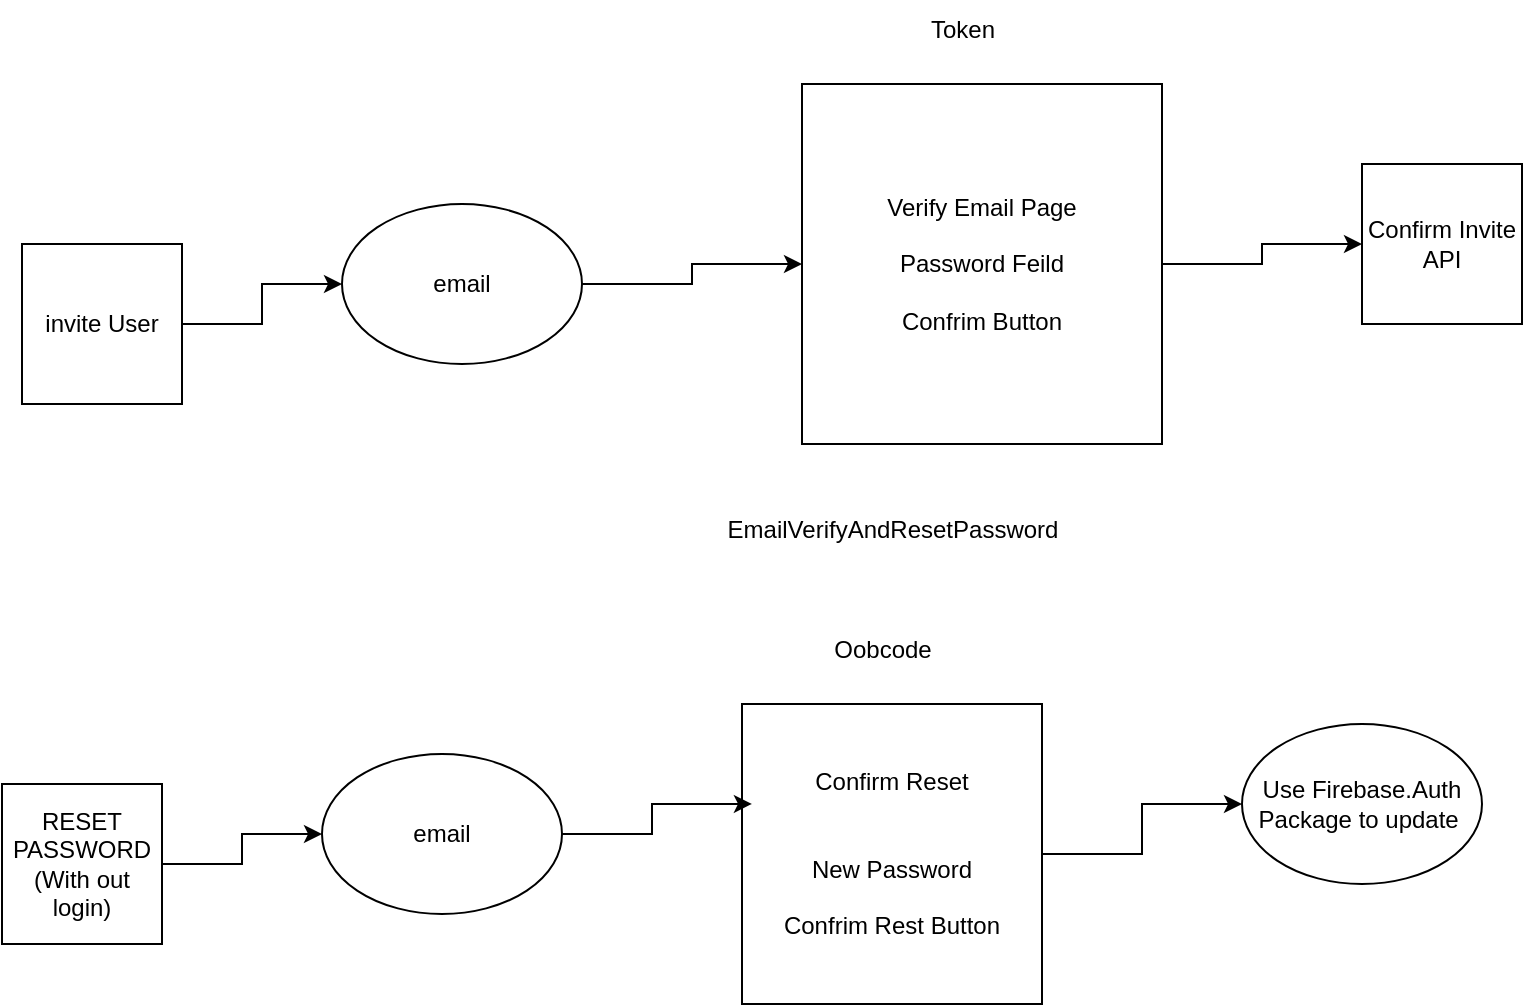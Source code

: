 <mxfile version="22.0.3" type="github">
  <diagram name="Page-1" id="-mGdhNOWmMWfGks0S-L2">
    <mxGraphModel dx="1434" dy="768" grid="1" gridSize="10" guides="1" tooltips="1" connect="1" arrows="1" fold="1" page="1" pageScale="1" pageWidth="850" pageHeight="1100" math="0" shadow="0">
      <root>
        <mxCell id="0" />
        <mxCell id="1" parent="0" />
        <mxCell id="aNQh5gigTkXGlzgSeW2H-6" style="edgeStyle=orthogonalEdgeStyle;rounded=0;orthogonalLoop=1;jettySize=auto;html=1;" edge="1" parent="1" source="aNQh5gigTkXGlzgSeW2H-1" target="aNQh5gigTkXGlzgSeW2H-5">
          <mxGeometry relative="1" as="geometry" />
        </mxCell>
        <mxCell id="aNQh5gigTkXGlzgSeW2H-1" value="invite User" style="whiteSpace=wrap;html=1;aspect=fixed;" vertex="1" parent="1">
          <mxGeometry x="40" y="180" width="80" height="80" as="geometry" />
        </mxCell>
        <mxCell id="aNQh5gigTkXGlzgSeW2H-12" style="edgeStyle=orthogonalEdgeStyle;rounded=0;orthogonalLoop=1;jettySize=auto;html=1;exitX=1;exitY=0.5;exitDx=0;exitDy=0;" edge="1" parent="1" source="aNQh5gigTkXGlzgSeW2H-2" target="aNQh5gigTkXGlzgSeW2H-11">
          <mxGeometry relative="1" as="geometry" />
        </mxCell>
        <mxCell id="aNQh5gigTkXGlzgSeW2H-2" value="Verify Email Page&lt;br&gt;&lt;br&gt;Password Feild&lt;br&gt;&lt;br&gt;Confrim Button" style="whiteSpace=wrap;html=1;aspect=fixed;" vertex="1" parent="1">
          <mxGeometry x="430" y="100" width="180" height="180" as="geometry" />
        </mxCell>
        <mxCell id="aNQh5gigTkXGlzgSeW2H-9" style="edgeStyle=orthogonalEdgeStyle;rounded=0;orthogonalLoop=1;jettySize=auto;html=1;exitX=1;exitY=0.5;exitDx=0;exitDy=0;" edge="1" parent="1" source="aNQh5gigTkXGlzgSeW2H-3" target="aNQh5gigTkXGlzgSeW2H-8">
          <mxGeometry relative="1" as="geometry" />
        </mxCell>
        <mxCell id="aNQh5gigTkXGlzgSeW2H-3" value="RESET PASSWORD&lt;br&gt;(With out login)" style="whiteSpace=wrap;html=1;aspect=fixed;" vertex="1" parent="1">
          <mxGeometry x="30" y="450" width="80" height="80" as="geometry" />
        </mxCell>
        <mxCell id="aNQh5gigTkXGlzgSeW2H-14" style="edgeStyle=orthogonalEdgeStyle;rounded=0;orthogonalLoop=1;jettySize=auto;html=1;" edge="1" parent="1" source="aNQh5gigTkXGlzgSeW2H-4" target="aNQh5gigTkXGlzgSeW2H-13">
          <mxGeometry relative="1" as="geometry">
            <mxPoint x="580" y="480" as="targetPoint" />
          </mxGeometry>
        </mxCell>
        <mxCell id="aNQh5gigTkXGlzgSeW2H-4" value="Confirm Reset&lt;br&gt;&lt;br&gt;&lt;br&gt;New Password&lt;br&gt;&lt;br&gt;Confrim Rest Button" style="whiteSpace=wrap;html=1;aspect=fixed;" vertex="1" parent="1">
          <mxGeometry x="400" y="410" width="150" height="150" as="geometry" />
        </mxCell>
        <mxCell id="aNQh5gigTkXGlzgSeW2H-7" style="edgeStyle=orthogonalEdgeStyle;rounded=0;orthogonalLoop=1;jettySize=auto;html=1;exitX=1;exitY=0.5;exitDx=0;exitDy=0;" edge="1" parent="1" source="aNQh5gigTkXGlzgSeW2H-5" target="aNQh5gigTkXGlzgSeW2H-2">
          <mxGeometry relative="1" as="geometry" />
        </mxCell>
        <mxCell id="aNQh5gigTkXGlzgSeW2H-5" value="email" style="ellipse;whiteSpace=wrap;html=1;" vertex="1" parent="1">
          <mxGeometry x="200" y="160" width="120" height="80" as="geometry" />
        </mxCell>
        <mxCell id="aNQh5gigTkXGlzgSeW2H-8" value="email" style="ellipse;whiteSpace=wrap;html=1;" vertex="1" parent="1">
          <mxGeometry x="190" y="435" width="120" height="80" as="geometry" />
        </mxCell>
        <mxCell id="aNQh5gigTkXGlzgSeW2H-10" style="edgeStyle=orthogonalEdgeStyle;rounded=0;orthogonalLoop=1;jettySize=auto;html=1;exitX=1;exitY=0.5;exitDx=0;exitDy=0;entryX=0.033;entryY=0.333;entryDx=0;entryDy=0;entryPerimeter=0;" edge="1" parent="1" source="aNQh5gigTkXGlzgSeW2H-8" target="aNQh5gigTkXGlzgSeW2H-4">
          <mxGeometry relative="1" as="geometry" />
        </mxCell>
        <mxCell id="aNQh5gigTkXGlzgSeW2H-11" value="Confirm Invite&lt;br&gt;API" style="whiteSpace=wrap;html=1;aspect=fixed;" vertex="1" parent="1">
          <mxGeometry x="710" y="140" width="80" height="80" as="geometry" />
        </mxCell>
        <mxCell id="aNQh5gigTkXGlzgSeW2H-13" value="Use Firebase.Auth&lt;br&gt;Package to update&amp;nbsp;" style="ellipse;whiteSpace=wrap;html=1;" vertex="1" parent="1">
          <mxGeometry x="650" y="420" width="120" height="80" as="geometry" />
        </mxCell>
        <mxCell id="aNQh5gigTkXGlzgSeW2H-16" value="Token" style="text;html=1;align=center;verticalAlign=middle;resizable=0;points=[];autosize=1;strokeColor=none;fillColor=none;" vertex="1" parent="1">
          <mxGeometry x="480" y="58" width="60" height="30" as="geometry" />
        </mxCell>
        <mxCell id="aNQh5gigTkXGlzgSeW2H-17" value="Oobcode" style="text;html=1;align=center;verticalAlign=middle;resizable=0;points=[];autosize=1;strokeColor=none;fillColor=none;" vertex="1" parent="1">
          <mxGeometry x="435" y="368" width="70" height="30" as="geometry" />
        </mxCell>
        <mxCell id="aNQh5gigTkXGlzgSeW2H-18" value="EmailVerifyAndResetPassword" style="text;html=1;align=center;verticalAlign=middle;resizable=0;points=[];autosize=1;strokeColor=none;fillColor=none;" vertex="1" parent="1">
          <mxGeometry x="380" y="308" width="190" height="30" as="geometry" />
        </mxCell>
      </root>
    </mxGraphModel>
  </diagram>
</mxfile>
